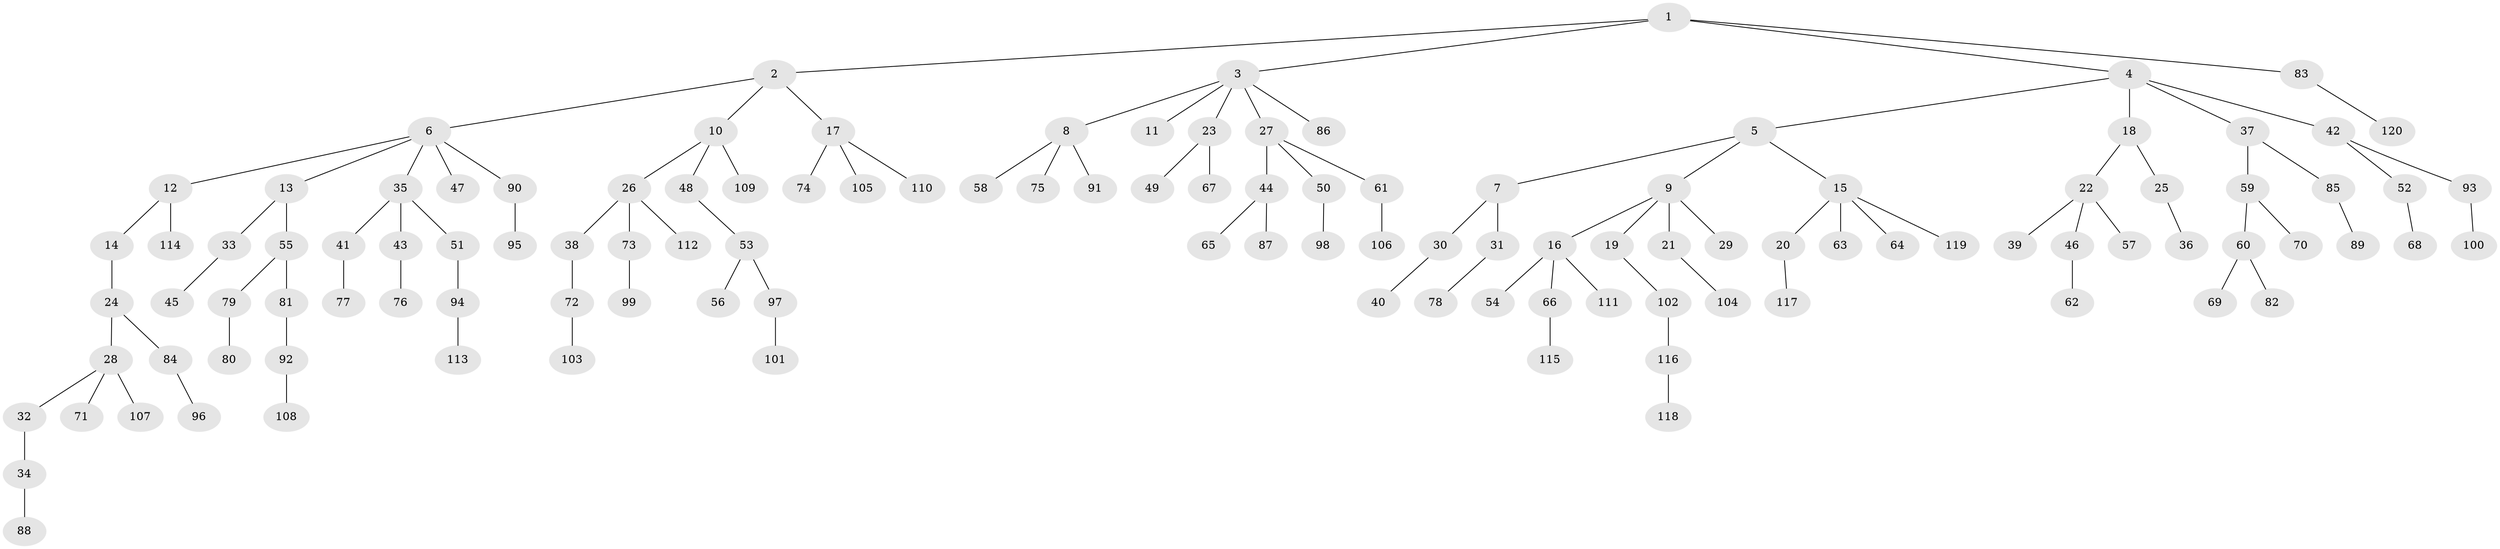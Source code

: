 // coarse degree distribution, {1: 0.8333333333333334, 2: 0.1388888888888889, 30: 0.027777777777777776}
// Generated by graph-tools (version 1.1) at 2025/56/03/04/25 21:56:15]
// undirected, 120 vertices, 119 edges
graph export_dot {
graph [start="1"]
  node [color=gray90,style=filled];
  1;
  2;
  3;
  4;
  5;
  6;
  7;
  8;
  9;
  10;
  11;
  12;
  13;
  14;
  15;
  16;
  17;
  18;
  19;
  20;
  21;
  22;
  23;
  24;
  25;
  26;
  27;
  28;
  29;
  30;
  31;
  32;
  33;
  34;
  35;
  36;
  37;
  38;
  39;
  40;
  41;
  42;
  43;
  44;
  45;
  46;
  47;
  48;
  49;
  50;
  51;
  52;
  53;
  54;
  55;
  56;
  57;
  58;
  59;
  60;
  61;
  62;
  63;
  64;
  65;
  66;
  67;
  68;
  69;
  70;
  71;
  72;
  73;
  74;
  75;
  76;
  77;
  78;
  79;
  80;
  81;
  82;
  83;
  84;
  85;
  86;
  87;
  88;
  89;
  90;
  91;
  92;
  93;
  94;
  95;
  96;
  97;
  98;
  99;
  100;
  101;
  102;
  103;
  104;
  105;
  106;
  107;
  108;
  109;
  110;
  111;
  112;
  113;
  114;
  115;
  116;
  117;
  118;
  119;
  120;
  1 -- 2;
  1 -- 3;
  1 -- 4;
  1 -- 83;
  2 -- 6;
  2 -- 10;
  2 -- 17;
  3 -- 8;
  3 -- 11;
  3 -- 23;
  3 -- 27;
  3 -- 86;
  4 -- 5;
  4 -- 18;
  4 -- 37;
  4 -- 42;
  5 -- 7;
  5 -- 9;
  5 -- 15;
  6 -- 12;
  6 -- 13;
  6 -- 35;
  6 -- 47;
  6 -- 90;
  7 -- 30;
  7 -- 31;
  8 -- 58;
  8 -- 75;
  8 -- 91;
  9 -- 16;
  9 -- 19;
  9 -- 21;
  9 -- 29;
  10 -- 26;
  10 -- 48;
  10 -- 109;
  12 -- 14;
  12 -- 114;
  13 -- 33;
  13 -- 55;
  14 -- 24;
  15 -- 20;
  15 -- 63;
  15 -- 64;
  15 -- 119;
  16 -- 54;
  16 -- 66;
  16 -- 111;
  17 -- 74;
  17 -- 105;
  17 -- 110;
  18 -- 22;
  18 -- 25;
  19 -- 102;
  20 -- 117;
  21 -- 104;
  22 -- 39;
  22 -- 46;
  22 -- 57;
  23 -- 49;
  23 -- 67;
  24 -- 28;
  24 -- 84;
  25 -- 36;
  26 -- 38;
  26 -- 73;
  26 -- 112;
  27 -- 44;
  27 -- 50;
  27 -- 61;
  28 -- 32;
  28 -- 71;
  28 -- 107;
  30 -- 40;
  31 -- 78;
  32 -- 34;
  33 -- 45;
  34 -- 88;
  35 -- 41;
  35 -- 43;
  35 -- 51;
  37 -- 59;
  37 -- 85;
  38 -- 72;
  41 -- 77;
  42 -- 52;
  42 -- 93;
  43 -- 76;
  44 -- 65;
  44 -- 87;
  46 -- 62;
  48 -- 53;
  50 -- 98;
  51 -- 94;
  52 -- 68;
  53 -- 56;
  53 -- 97;
  55 -- 79;
  55 -- 81;
  59 -- 60;
  59 -- 70;
  60 -- 69;
  60 -- 82;
  61 -- 106;
  66 -- 115;
  72 -- 103;
  73 -- 99;
  79 -- 80;
  81 -- 92;
  83 -- 120;
  84 -- 96;
  85 -- 89;
  90 -- 95;
  92 -- 108;
  93 -- 100;
  94 -- 113;
  97 -- 101;
  102 -- 116;
  116 -- 118;
}
